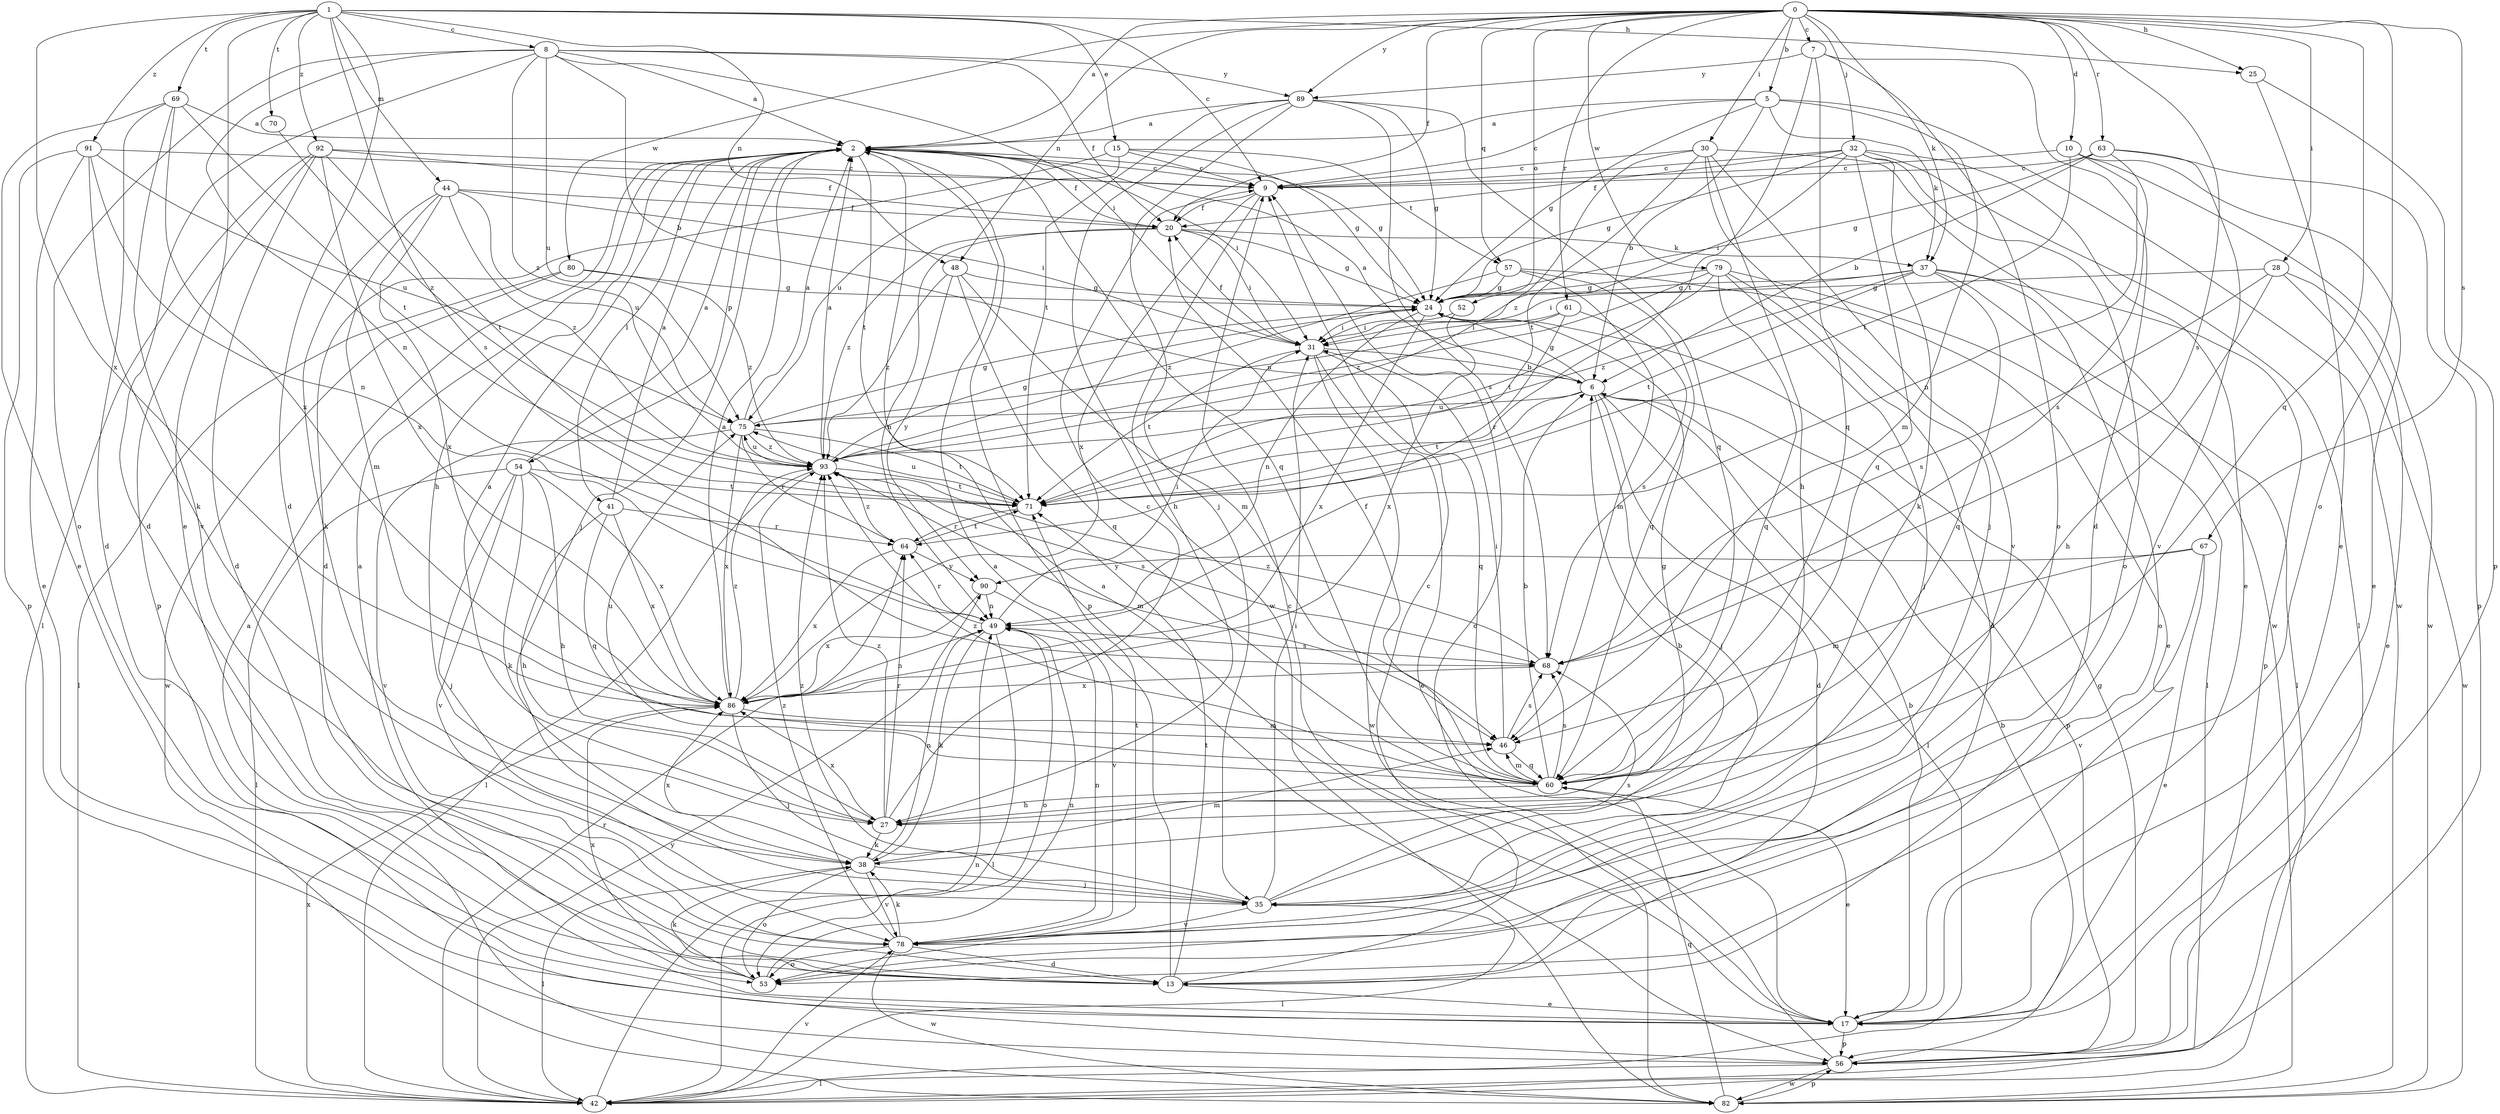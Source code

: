 strict digraph  {
0;
1;
2;
5;
6;
7;
8;
9;
10;
13;
15;
17;
20;
24;
25;
27;
28;
30;
31;
32;
35;
37;
38;
41;
42;
44;
46;
48;
49;
52;
53;
54;
56;
57;
60;
61;
63;
64;
67;
68;
69;
70;
71;
75;
78;
79;
80;
82;
86;
89;
90;
91;
92;
93;
0 -> 2  [label=a];
0 -> 5  [label=b];
0 -> 7  [label=c];
0 -> 10  [label=d];
0 -> 20  [label=f];
0 -> 25  [label=h];
0 -> 28  [label=i];
0 -> 30  [label=i];
0 -> 32  [label=j];
0 -> 37  [label=k];
0 -> 48  [label=n];
0 -> 52  [label=o];
0 -> 53  [label=o];
0 -> 57  [label=q];
0 -> 60  [label=q];
0 -> 61  [label=r];
0 -> 63  [label=r];
0 -> 67  [label=s];
0 -> 68  [label=s];
0 -> 79  [label=w];
0 -> 80  [label=w];
0 -> 89  [label=y];
1 -> 8  [label=c];
1 -> 9  [label=c];
1 -> 13  [label=d];
1 -> 15  [label=e];
1 -> 17  [label=e];
1 -> 25  [label=h];
1 -> 44  [label=m];
1 -> 48  [label=n];
1 -> 68  [label=s];
1 -> 69  [label=t];
1 -> 70  [label=t];
1 -> 86  [label=x];
1 -> 91  [label=z];
1 -> 92  [label=z];
2 -> 9  [label=c];
2 -> 20  [label=f];
2 -> 24  [label=g];
2 -> 27  [label=h];
2 -> 31  [label=i];
2 -> 35  [label=j];
2 -> 41  [label=l];
2 -> 54  [label=p];
2 -> 56  [label=p];
2 -> 60  [label=q];
2 -> 71  [label=t];
5 -> 2  [label=a];
5 -> 6  [label=b];
5 -> 9  [label=c];
5 -> 24  [label=g];
5 -> 37  [label=k];
5 -> 46  [label=m];
5 -> 82  [label=w];
6 -> 2  [label=a];
6 -> 13  [label=d];
6 -> 24  [label=g];
6 -> 35  [label=j];
6 -> 42  [label=l];
6 -> 56  [label=p];
6 -> 71  [label=t];
6 -> 75  [label=u];
7 -> 13  [label=d];
7 -> 53  [label=o];
7 -> 60  [label=q];
7 -> 71  [label=t];
7 -> 89  [label=y];
8 -> 2  [label=a];
8 -> 6  [label=b];
8 -> 13  [label=d];
8 -> 20  [label=f];
8 -> 31  [label=i];
8 -> 49  [label=n];
8 -> 53  [label=o];
8 -> 75  [label=u];
8 -> 89  [label=y];
8 -> 93  [label=z];
9 -> 20  [label=f];
9 -> 27  [label=h];
9 -> 86  [label=x];
10 -> 9  [label=c];
10 -> 17  [label=e];
10 -> 49  [label=n];
10 -> 71  [label=t];
10 -> 82  [label=w];
13 -> 2  [label=a];
13 -> 9  [label=c];
13 -> 17  [label=e];
13 -> 71  [label=t];
15 -> 9  [label=c];
15 -> 13  [label=d];
15 -> 24  [label=g];
15 -> 75  [label=u];
15 -> 57  [label=t];
17 -> 2  [label=a];
17 -> 6  [label=b];
17 -> 9  [label=c];
17 -> 56  [label=p];
20 -> 24  [label=g];
20 -> 31  [label=i];
20 -> 37  [label=k];
20 -> 49  [label=n];
20 -> 93  [label=z];
24 -> 31  [label=i];
24 -> 49  [label=n];
24 -> 86  [label=x];
25 -> 17  [label=e];
25 -> 56  [label=p];
27 -> 2  [label=a];
27 -> 9  [label=c];
27 -> 24  [label=g];
27 -> 38  [label=k];
27 -> 64  [label=r];
27 -> 86  [label=x];
27 -> 93  [label=z];
28 -> 17  [label=e];
28 -> 24  [label=g];
28 -> 27  [label=h];
28 -> 68  [label=s];
28 -> 82  [label=w];
30 -> 9  [label=c];
30 -> 27  [label=h];
30 -> 35  [label=j];
30 -> 71  [label=t];
30 -> 78  [label=v];
30 -> 82  [label=w];
30 -> 93  [label=z];
31 -> 6  [label=b];
31 -> 17  [label=e];
31 -> 20  [label=f];
31 -> 60  [label=q];
31 -> 71  [label=t];
31 -> 82  [label=w];
32 -> 9  [label=c];
32 -> 17  [label=e];
32 -> 20  [label=f];
32 -> 24  [label=g];
32 -> 31  [label=i];
32 -> 38  [label=k];
32 -> 42  [label=l];
32 -> 53  [label=o];
32 -> 60  [label=q];
35 -> 6  [label=b];
35 -> 31  [label=i];
35 -> 42  [label=l];
35 -> 68  [label=s];
35 -> 78  [label=v];
35 -> 93  [label=z];
37 -> 24  [label=g];
37 -> 31  [label=i];
37 -> 42  [label=l];
37 -> 53  [label=o];
37 -> 56  [label=p];
37 -> 60  [label=q];
37 -> 71  [label=t];
37 -> 93  [label=z];
38 -> 35  [label=j];
38 -> 42  [label=l];
38 -> 46  [label=m];
38 -> 49  [label=n];
38 -> 53  [label=o];
38 -> 78  [label=v];
38 -> 86  [label=x];
41 -> 2  [label=a];
41 -> 27  [label=h];
41 -> 60  [label=q];
41 -> 64  [label=r];
41 -> 86  [label=x];
42 -> 49  [label=n];
42 -> 64  [label=r];
42 -> 78  [label=v];
42 -> 86  [label=x];
42 -> 90  [label=y];
44 -> 20  [label=f];
44 -> 31  [label=i];
44 -> 38  [label=k];
44 -> 46  [label=m];
44 -> 75  [label=u];
44 -> 86  [label=x];
44 -> 93  [label=z];
46 -> 31  [label=i];
46 -> 60  [label=q];
46 -> 68  [label=s];
48 -> 24  [label=g];
48 -> 46  [label=m];
48 -> 60  [label=q];
48 -> 90  [label=y];
48 -> 93  [label=z];
49 -> 31  [label=i];
49 -> 38  [label=k];
49 -> 42  [label=l];
49 -> 53  [label=o];
49 -> 64  [label=r];
49 -> 68  [label=s];
52 -> 31  [label=i];
52 -> 86  [label=x];
53 -> 2  [label=a];
53 -> 38  [label=k];
53 -> 49  [label=n];
53 -> 86  [label=x];
54 -> 2  [label=a];
54 -> 27  [label=h];
54 -> 35  [label=j];
54 -> 38  [label=k];
54 -> 42  [label=l];
54 -> 71  [label=t];
54 -> 78  [label=v];
54 -> 86  [label=x];
56 -> 6  [label=b];
56 -> 9  [label=c];
56 -> 24  [label=g];
56 -> 42  [label=l];
56 -> 82  [label=w];
57 -> 17  [label=e];
57 -> 24  [label=g];
57 -> 46  [label=m];
57 -> 60  [label=q];
57 -> 93  [label=z];
60 -> 6  [label=b];
60 -> 17  [label=e];
60 -> 20  [label=f];
60 -> 27  [label=h];
60 -> 46  [label=m];
60 -> 68  [label=s];
60 -> 75  [label=u];
60 -> 93  [label=z];
61 -> 31  [label=i];
61 -> 64  [label=r];
61 -> 68  [label=s];
61 -> 75  [label=u];
63 -> 6  [label=b];
63 -> 9  [label=c];
63 -> 24  [label=g];
63 -> 56  [label=p];
63 -> 68  [label=s];
63 -> 78  [label=v];
64 -> 71  [label=t];
64 -> 86  [label=x];
64 -> 90  [label=y];
64 -> 93  [label=z];
67 -> 17  [label=e];
67 -> 46  [label=m];
67 -> 78  [label=v];
67 -> 90  [label=y];
68 -> 86  [label=x];
68 -> 93  [label=z];
69 -> 2  [label=a];
69 -> 13  [label=d];
69 -> 17  [label=e];
69 -> 71  [label=t];
69 -> 78  [label=v];
69 -> 86  [label=x];
70 -> 93  [label=z];
71 -> 64  [label=r];
71 -> 75  [label=u];
75 -> 2  [label=a];
75 -> 24  [label=g];
75 -> 64  [label=r];
75 -> 71  [label=t];
75 -> 78  [label=v];
75 -> 86  [label=x];
75 -> 93  [label=z];
78 -> 13  [label=d];
78 -> 38  [label=k];
78 -> 49  [label=n];
78 -> 53  [label=o];
78 -> 71  [label=t];
78 -> 82  [label=w];
78 -> 93  [label=z];
79 -> 13  [label=d];
79 -> 24  [label=g];
79 -> 35  [label=j];
79 -> 42  [label=l];
79 -> 60  [label=q];
79 -> 71  [label=t];
79 -> 93  [label=z];
80 -> 24  [label=g];
80 -> 42  [label=l];
80 -> 82  [label=w];
80 -> 93  [label=z];
82 -> 2  [label=a];
82 -> 56  [label=p];
82 -> 60  [label=q];
86 -> 2  [label=a];
86 -> 35  [label=j];
86 -> 46  [label=m];
86 -> 49  [label=n];
86 -> 93  [label=z];
89 -> 2  [label=a];
89 -> 24  [label=g];
89 -> 35  [label=j];
89 -> 60  [label=q];
89 -> 68  [label=s];
89 -> 71  [label=t];
89 -> 82  [label=w];
90 -> 49  [label=n];
90 -> 78  [label=v];
90 -> 86  [label=x];
91 -> 9  [label=c];
91 -> 17  [label=e];
91 -> 38  [label=k];
91 -> 49  [label=n];
91 -> 56  [label=p];
91 -> 75  [label=u];
92 -> 9  [label=c];
92 -> 13  [label=d];
92 -> 20  [label=f];
92 -> 42  [label=l];
92 -> 56  [label=p];
92 -> 71  [label=t];
92 -> 86  [label=x];
93 -> 2  [label=a];
93 -> 24  [label=g];
93 -> 42  [label=l];
93 -> 46  [label=m];
93 -> 68  [label=s];
93 -> 71  [label=t];
93 -> 75  [label=u];
}
